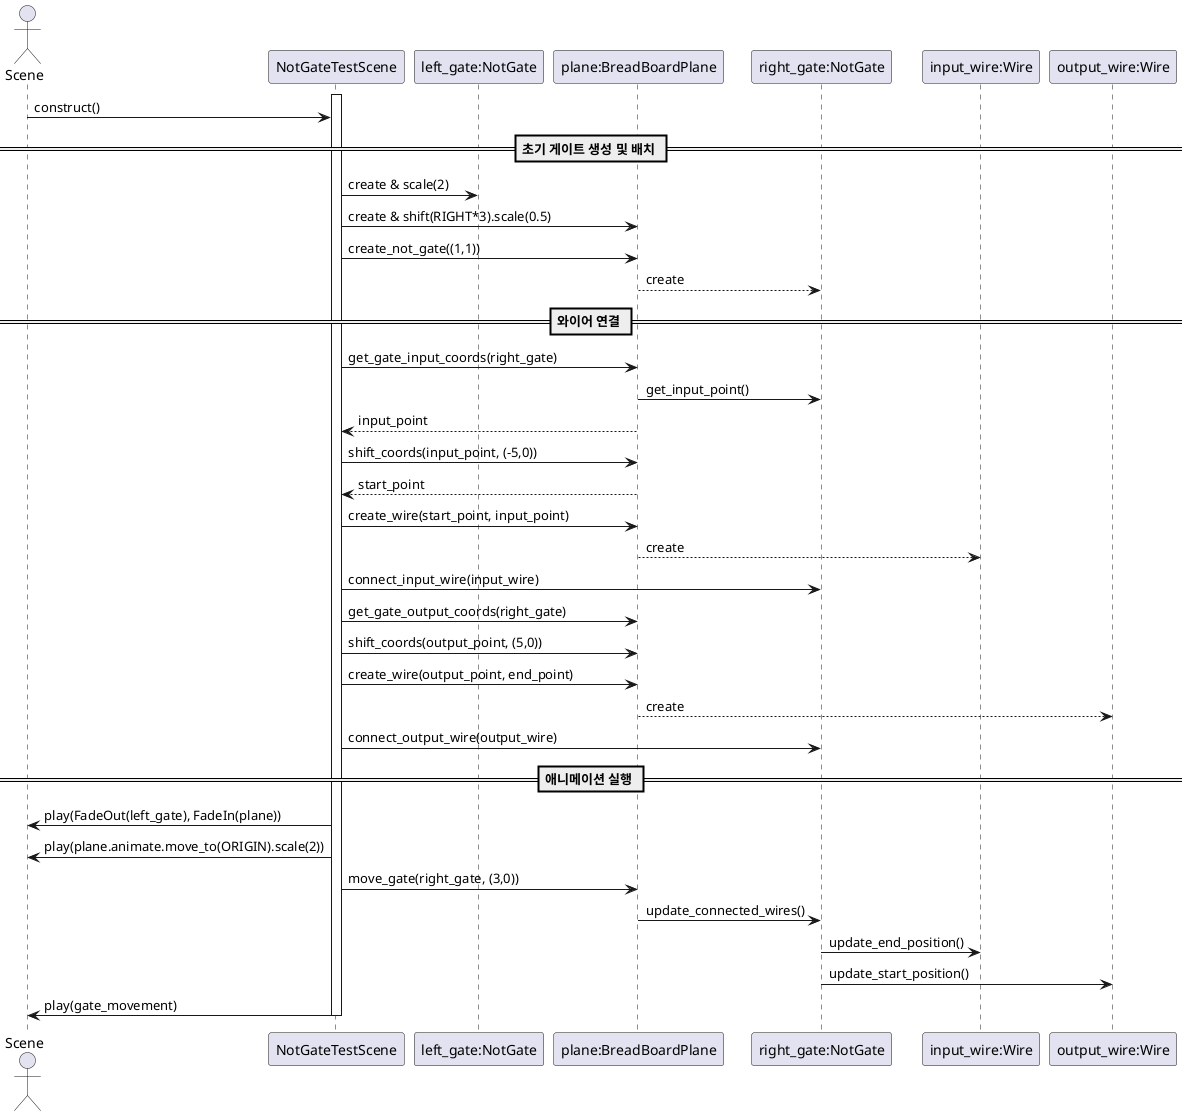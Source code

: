 @startuml NotGateTest Scene Sequence

skinparam sequenceGroupBorderColor grey
skinparam SequenceGroupBodyBackgroundColor transparent

actor Scene
participant NotGateTestScene
participant NotGate as "left_gate:NotGate"
participant BreadBoardPlane as "plane:BreadBoardPlane"
participant "right_gate:NotGate"
participant "input_wire:Wire"
participant "output_wire:Wire"

activate NotGateTestScene
Scene -> NotGateTestScene: construct()

== 초기 게이트 생성 및 배치 ==
NotGateTestScene -> NotGate: create & scale(2)
NotGateTestScene -> BreadBoardPlane: create & shift(RIGHT*3).scale(0.5)
NotGateTestScene -> BreadBoardPlane: create_not_gate((1,1))
BreadBoardPlane --> "right_gate:NotGate": create

== 와이어 연결 ==
NotGateTestScene -> BreadBoardPlane: get_gate_input_coords(right_gate)
BreadBoardPlane -> "right_gate:NotGate": get_input_point()
BreadBoardPlane --> NotGateTestScene: input_point

NotGateTestScene -> BreadBoardPlane: shift_coords(input_point, (-5,0))
BreadBoardPlane --> NotGateTestScene: start_point

NotGateTestScene -> BreadBoardPlane: create_wire(start_point, input_point)
BreadBoardPlane --> "input_wire:Wire": create
NotGateTestScene -> "right_gate:NotGate": connect_input_wire(input_wire)

NotGateTestScene -> BreadBoardPlane: get_gate_output_coords(right_gate)
NotGateTestScene -> BreadBoardPlane: shift_coords(output_point, (5,0))
NotGateTestScene -> BreadBoardPlane: create_wire(output_point, end_point)
BreadBoardPlane --> "output_wire:Wire": create
NotGateTestScene -> "right_gate:NotGate": connect_output_wire(output_wire)

== 애니메이션 실행 ==
NotGateTestScene -> Scene: play(FadeOut(left_gate), FadeIn(plane))
NotGateTestScene -> Scene: play(plane.animate.move_to(ORIGIN).scale(2))
NotGateTestScene -> BreadBoardPlane: move_gate(right_gate, (3,0))
BreadBoardPlane -> "right_gate:NotGate": update_connected_wires()
"right_gate:NotGate" -> "input_wire:Wire": update_end_position()
"right_gate:NotGate" -> "output_wire:Wire": update_start_position()
NotGateTestScene -> Scene: play(gate_movement)

deactivate NotGateTestScene

@enduml

